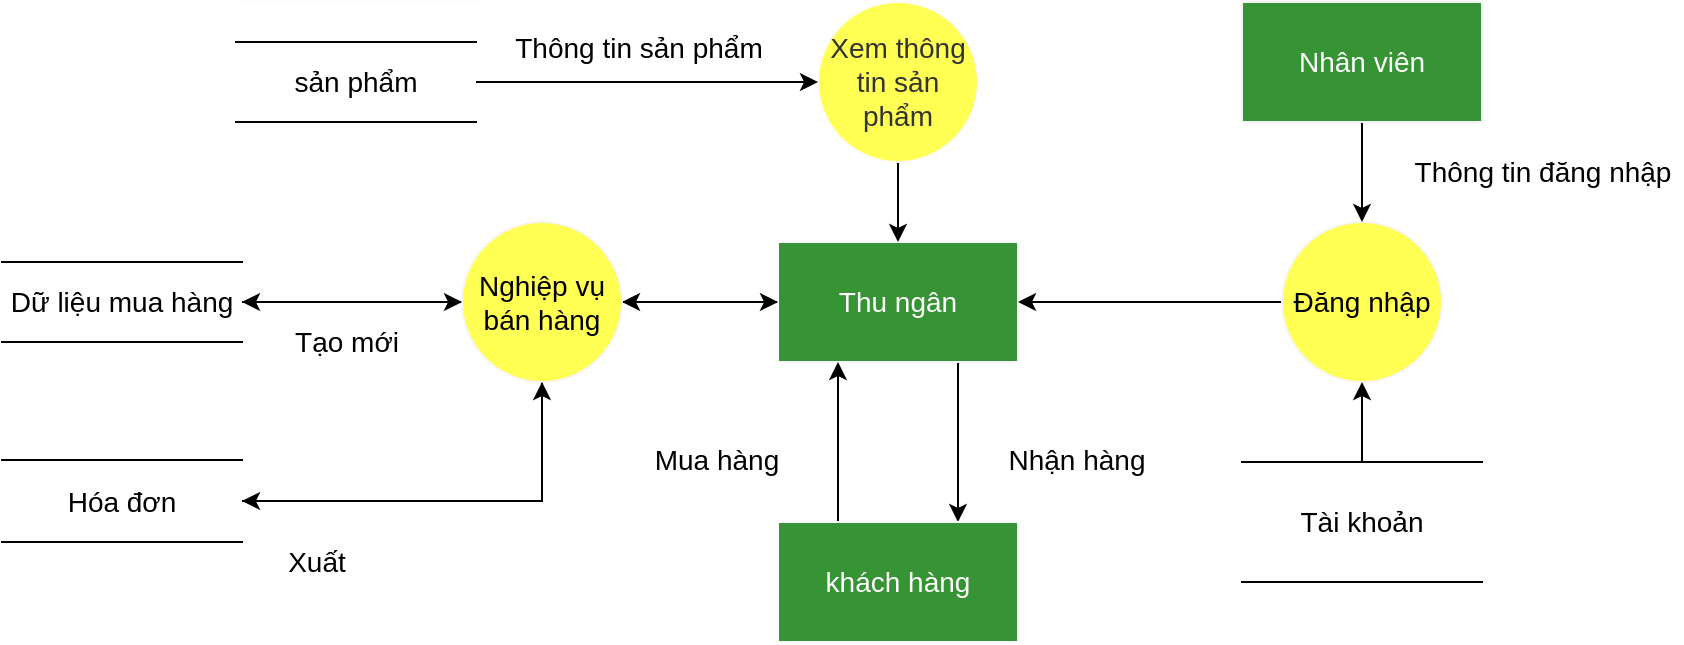 <mxfile version="12.4.1" type="device" pages="1"><diagram id="E_4yEFlYydTwLbzMHHQ1" name="Page-1"><mxGraphModel dx="1240" dy="627" grid="1" gridSize="10" guides="1" tooltips="1" connect="1" arrows="1" fold="1" page="1" pageScale="1" pageWidth="827" pageHeight="1169" math="0" shadow="0"><root><mxCell id="0"/><mxCell id="1" parent="0"/><mxCell id="MK-CxJofuJ66GMpxCS8k-3" style="edgeStyle=orthogonalEdgeStyle;rounded=0;orthogonalLoop=1;jettySize=auto;html=1;entryX=0.75;entryY=0;entryDx=0;entryDy=0;exitX=0.75;exitY=1;exitDx=0;exitDy=0;" edge="1" parent="1" source="MK-CxJofuJ66GMpxCS8k-1" target="MK-CxJofuJ66GMpxCS8k-2"><mxGeometry relative="1" as="geometry"/></mxCell><mxCell id="MK-CxJofuJ66GMpxCS8k-19" style="edgeStyle=orthogonalEdgeStyle;rounded=0;orthogonalLoop=1;jettySize=auto;html=1;entryX=1;entryY=0.5;entryDx=0;entryDy=0;" edge="1" parent="1" source="MK-CxJofuJ66GMpxCS8k-1" target="MK-CxJofuJ66GMpxCS8k-6"><mxGeometry relative="1" as="geometry"/></mxCell><mxCell id="MK-CxJofuJ66GMpxCS8k-1" value="Thu ngân" style="rounded=0;whiteSpace=wrap;html=1;fillColor=#379434;strokeColor=#FCFCFC;fontColor=#FFFFFF;fontSize=14;" vertex="1" parent="1"><mxGeometry x="638" y="570" width="120" height="60" as="geometry"/></mxCell><mxCell id="MK-CxJofuJ66GMpxCS8k-5" style="edgeStyle=orthogonalEdgeStyle;rounded=0;orthogonalLoop=1;jettySize=auto;html=1;exitX=0.25;exitY=0;exitDx=0;exitDy=0;entryX=0.25;entryY=1;entryDx=0;entryDy=0;" edge="1" parent="1" source="MK-CxJofuJ66GMpxCS8k-2" target="MK-CxJofuJ66GMpxCS8k-1"><mxGeometry relative="1" as="geometry"/></mxCell><mxCell id="MK-CxJofuJ66GMpxCS8k-2" value="khách hàng" style="rounded=0;whiteSpace=wrap;html=1;fillColor=#379434;strokeColor=#FCFCFC;fontColor=#FFFFFF;fontSize=14;" vertex="1" parent="1"><mxGeometry x="638" y="710" width="120" height="60" as="geometry"/></mxCell><mxCell id="MK-CxJofuJ66GMpxCS8k-11" style="edgeStyle=orthogonalEdgeStyle;rounded=0;orthogonalLoop=1;jettySize=auto;html=1;entryX=1;entryY=0.5;entryDx=0;entryDy=0;exitX=0.5;exitY=1;exitDx=0;exitDy=0;" edge="1" parent="1" source="MK-CxJofuJ66GMpxCS8k-6" target="MK-CxJofuJ66GMpxCS8k-8"><mxGeometry relative="1" as="geometry"/></mxCell><mxCell id="MK-CxJofuJ66GMpxCS8k-14" style="edgeStyle=orthogonalEdgeStyle;rounded=0;orthogonalLoop=1;jettySize=auto;html=1;entryX=1;entryY=0.5;entryDx=0;entryDy=0;" edge="1" parent="1" source="MK-CxJofuJ66GMpxCS8k-6" target="MK-CxJofuJ66GMpxCS8k-7"><mxGeometry relative="1" as="geometry"/></mxCell><mxCell id="MK-CxJofuJ66GMpxCS8k-18" style="edgeStyle=orthogonalEdgeStyle;rounded=0;orthogonalLoop=1;jettySize=auto;html=1;exitX=1;exitY=0.5;exitDx=0;exitDy=0;entryX=0;entryY=0.5;entryDx=0;entryDy=0;" edge="1" parent="1" source="MK-CxJofuJ66GMpxCS8k-6" target="MK-CxJofuJ66GMpxCS8k-1"><mxGeometry relative="1" as="geometry"/></mxCell><mxCell id="MK-CxJofuJ66GMpxCS8k-6" value="Nghiệp vụ bán hàng" style="ellipse;whiteSpace=wrap;html=1;aspect=fixed;fontSize=14;fillColor=#FFFF54;strokeColor=#F5F5F5;" vertex="1" parent="1"><mxGeometry x="480" y="560" width="80" height="80" as="geometry"/></mxCell><mxCell id="MK-CxJofuJ66GMpxCS8k-15" style="edgeStyle=orthogonalEdgeStyle;rounded=0;orthogonalLoop=1;jettySize=auto;html=1;" edge="1" parent="1" source="MK-CxJofuJ66GMpxCS8k-7" target="MK-CxJofuJ66GMpxCS8k-6"><mxGeometry relative="1" as="geometry"/></mxCell><mxCell id="MK-CxJofuJ66GMpxCS8k-7" value="Dữ liệu mua hàng" style="shape=partialRectangle;whiteSpace=wrap;html=1;left=0;right=0;fillColor=none;fontSize=14;" vertex="1" parent="1"><mxGeometry x="250" y="580" width="120" height="40" as="geometry"/></mxCell><mxCell id="MK-CxJofuJ66GMpxCS8k-12" style="edgeStyle=orthogonalEdgeStyle;rounded=0;orthogonalLoop=1;jettySize=auto;html=1;" edge="1" parent="1" source="MK-CxJofuJ66GMpxCS8k-8" target="MK-CxJofuJ66GMpxCS8k-6"><mxGeometry relative="1" as="geometry"/></mxCell><mxCell id="MK-CxJofuJ66GMpxCS8k-8" value="Hóa đơn" style="shape=partialRectangle;whiteSpace=wrap;html=1;left=0;right=0;fillColor=none;fontSize=14;" vertex="1" parent="1"><mxGeometry x="250" y="679" width="120" height="41" as="geometry"/></mxCell><mxCell id="MK-CxJofuJ66GMpxCS8k-16" value="Tạo mới" style="text;html=1;align=center;verticalAlign=middle;resizable=0;points=[];;autosize=1;fontSize=14;" vertex="1" parent="1"><mxGeometry x="387" y="610" width="70" height="20" as="geometry"/></mxCell><mxCell id="MK-CxJofuJ66GMpxCS8k-17" value="Xuất" style="text;html=1;align=center;verticalAlign=middle;resizable=0;points=[];;autosize=1;fontSize=14;" vertex="1" parent="1"><mxGeometry x="387" y="720" width="40" height="20" as="geometry"/></mxCell><mxCell id="MK-CxJofuJ66GMpxCS8k-21" value="Mua hàng" style="text;html=1;align=center;verticalAlign=middle;resizable=0;points=[];;autosize=1;fontSize=14;" vertex="1" parent="1"><mxGeometry x="567" y="669" width="80" height="20" as="geometry"/></mxCell><mxCell id="MK-CxJofuJ66GMpxCS8k-22" value="Nhận hàng" style="text;html=1;align=center;verticalAlign=middle;resizable=0;points=[];;autosize=1;fontSize=14;" vertex="1" parent="1"><mxGeometry x="747" y="669" width="80" height="20" as="geometry"/></mxCell><mxCell id="MK-CxJofuJ66GMpxCS8k-26" style="edgeStyle=orthogonalEdgeStyle;rounded=0;orthogonalLoop=1;jettySize=auto;html=1;fontSize=14;fontColor=#FFFFFF;" edge="1" parent="1" source="MK-CxJofuJ66GMpxCS8k-25" target="MK-CxJofuJ66GMpxCS8k-1"><mxGeometry relative="1" as="geometry"/></mxCell><mxCell id="MK-CxJofuJ66GMpxCS8k-25" value="&lt;font color=&quot;#333333&quot;&gt;Xem thông tin sản phẩm&lt;/font&gt;" style="ellipse;whiteSpace=wrap;html=1;aspect=fixed;strokeColor=#FCFCFC;fillColor=#FFFF54;fontSize=14;fontColor=#FFFFFF;" vertex="1" parent="1"><mxGeometry x="658" y="450" width="80" height="80" as="geometry"/></mxCell><mxCell id="MK-CxJofuJ66GMpxCS8k-27" value="" style="shape=partialRectangle;whiteSpace=wrap;html=1;left=0;right=0;fillColor=none;strokeColor=#FCFCFC;fontSize=14;fontColor=#FFFFFF;" vertex="1" parent="1"><mxGeometry x="370" y="450" width="120" height="60" as="geometry"/></mxCell><mxCell id="MK-CxJofuJ66GMpxCS8k-29" style="edgeStyle=orthogonalEdgeStyle;rounded=0;orthogonalLoop=1;jettySize=auto;html=1;fontSize=14;fontColor=#000000;" edge="1" parent="1" source="MK-CxJofuJ66GMpxCS8k-28" target="MK-CxJofuJ66GMpxCS8k-25"><mxGeometry relative="1" as="geometry"/></mxCell><mxCell id="MK-CxJofuJ66GMpxCS8k-28" value="sản phẩm" style="shape=partialRectangle;whiteSpace=wrap;html=1;left=0;right=0;fillColor=none;strokeColor=#000000;fontSize=14;fontColor=#000000;" vertex="1" parent="1"><mxGeometry x="367" y="470" width="120" height="40" as="geometry"/></mxCell><mxCell id="MK-CxJofuJ66GMpxCS8k-30" value="Thông tin sản phẩm" style="text;html=1;align=center;verticalAlign=middle;resizable=0;points=[];;autosize=1;fontSize=14;fontColor=#000000;" vertex="1" parent="1"><mxGeometry x="498" y="463" width="140" height="20" as="geometry"/></mxCell><mxCell id="MK-CxJofuJ66GMpxCS8k-37" style="edgeStyle=orthogonalEdgeStyle;rounded=0;orthogonalLoop=1;jettySize=auto;html=1;entryX=1;entryY=0.5;entryDx=0;entryDy=0;fontSize=14;fontColor=#000000;" edge="1" parent="1" source="MK-CxJofuJ66GMpxCS8k-32" target="MK-CxJofuJ66GMpxCS8k-1"><mxGeometry relative="1" as="geometry"/></mxCell><mxCell id="MK-CxJofuJ66GMpxCS8k-32" value="Đăng nhập" style="ellipse;whiteSpace=wrap;html=1;aspect=fixed;strokeColor=#F5F5F5;fillColor=#FFFF54;fontSize=14;fontColor=#000000;" vertex="1" parent="1"><mxGeometry x="890" y="560" width="80" height="80" as="geometry"/></mxCell><mxCell id="MK-CxJofuJ66GMpxCS8k-36" style="edgeStyle=orthogonalEdgeStyle;rounded=0;orthogonalLoop=1;jettySize=auto;html=1;fontSize=14;fontColor=#000000;" edge="1" parent="1" source="MK-CxJofuJ66GMpxCS8k-35" target="MK-CxJofuJ66GMpxCS8k-32"><mxGeometry relative="1" as="geometry"/></mxCell><mxCell id="MK-CxJofuJ66GMpxCS8k-35" value="Nhân viên" style="rounded=0;whiteSpace=wrap;html=1;strokeColor=#F5F5F5;fillColor=#379434;fontSize=14;fontColor=#FFFFFF;" vertex="1" parent="1"><mxGeometry x="870" y="450" width="120" height="60" as="geometry"/></mxCell><mxCell id="MK-CxJofuJ66GMpxCS8k-38" value="Thông tin đăng nhập" style="text;html=1;align=center;verticalAlign=middle;resizable=0;points=[];;autosize=1;fontSize=14;fontColor=#000000;" vertex="1" parent="1"><mxGeometry x="950" y="525" width="140" height="20" as="geometry"/></mxCell><mxCell id="MK-CxJofuJ66GMpxCS8k-41" style="edgeStyle=orthogonalEdgeStyle;rounded=0;orthogonalLoop=1;jettySize=auto;html=1;fontSize=14;fontColor=#000000;" edge="1" parent="1" source="MK-CxJofuJ66GMpxCS8k-39" target="MK-CxJofuJ66GMpxCS8k-32"><mxGeometry relative="1" as="geometry"/></mxCell><mxCell id="MK-CxJofuJ66GMpxCS8k-39" value="Tài khoản" style="shape=partialRectangle;whiteSpace=wrap;html=1;left=0;right=0;fillColor=none;strokeColor=#000000;fontSize=14;fontColor=#000000;" vertex="1" parent="1"><mxGeometry x="870" y="680" width="120" height="60" as="geometry"/></mxCell></root></mxGraphModel></diagram></mxfile>